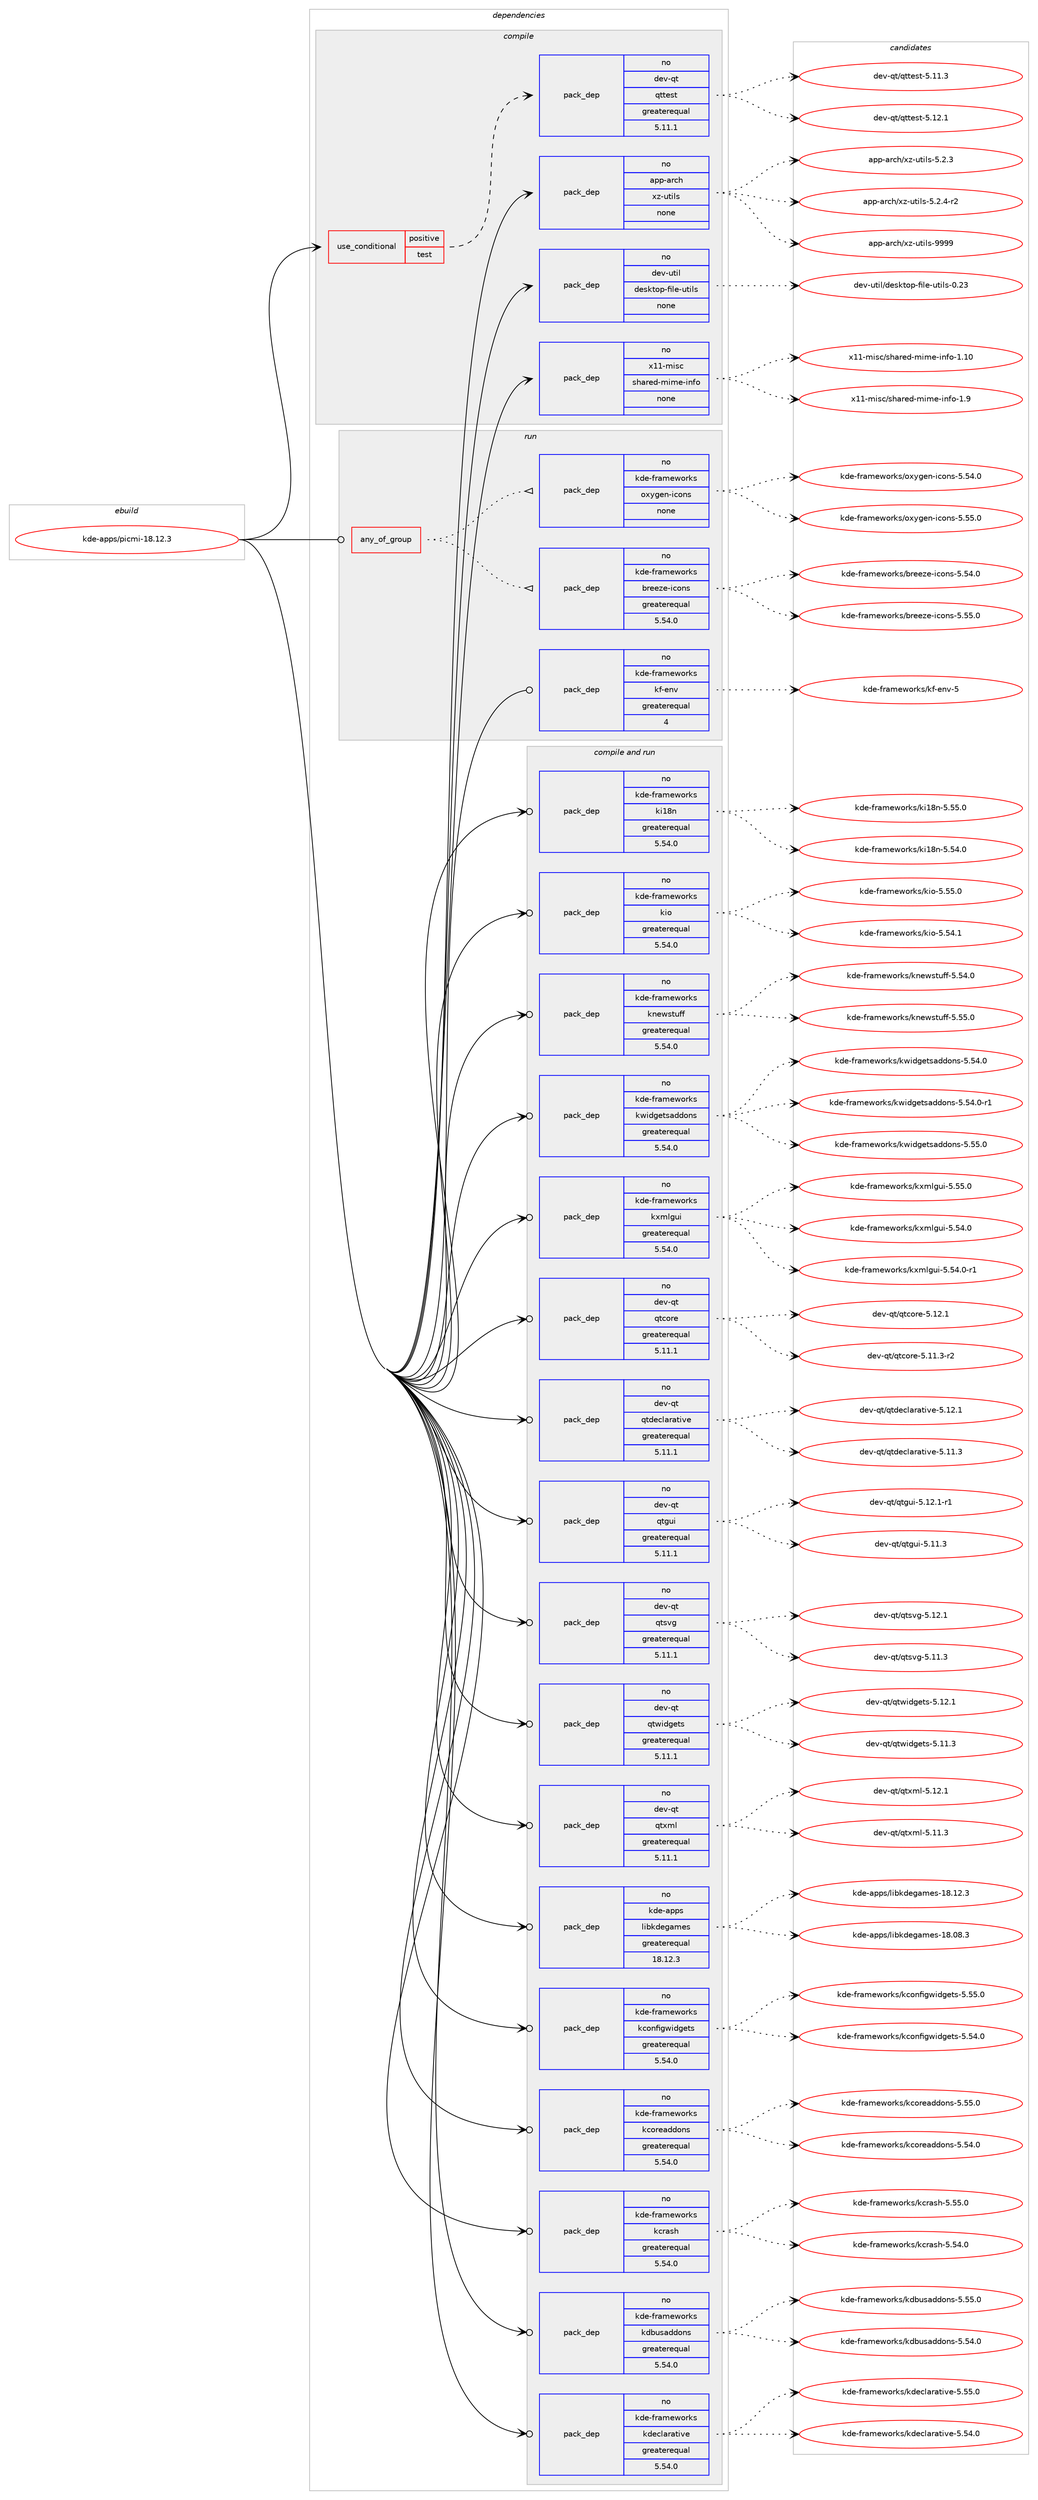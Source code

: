 digraph prolog {

# *************
# Graph options
# *************

newrank=true;
concentrate=true;
compound=true;
graph [rankdir=LR,fontname=Helvetica,fontsize=10,ranksep=1.5];#, ranksep=2.5, nodesep=0.2];
edge  [arrowhead=vee];
node  [fontname=Helvetica,fontsize=10];

# **********
# The ebuild
# **********

subgraph cluster_leftcol {
color=gray;
rank=same;
label=<<i>ebuild</i>>;
id [label="kde-apps/picmi-18.12.3", color=red, width=4, href="../kde-apps/picmi-18.12.3.svg"];
}

# ****************
# The dependencies
# ****************

subgraph cluster_midcol {
color=gray;
label=<<i>dependencies</i>>;
subgraph cluster_compile {
fillcolor="#eeeeee";
style=filled;
label=<<i>compile</i>>;
subgraph cond429284 {
dependency1583419 [label=<<TABLE BORDER="0" CELLBORDER="1" CELLSPACING="0" CELLPADDING="4"><TR><TD ROWSPAN="3" CELLPADDING="10">use_conditional</TD></TR><TR><TD>positive</TD></TR><TR><TD>test</TD></TR></TABLE>>, shape=none, color=red];
subgraph pack1129423 {
dependency1583420 [label=<<TABLE BORDER="0" CELLBORDER="1" CELLSPACING="0" CELLPADDING="4" WIDTH="220"><TR><TD ROWSPAN="6" CELLPADDING="30">pack_dep</TD></TR><TR><TD WIDTH="110">no</TD></TR><TR><TD>dev-qt</TD></TR><TR><TD>qttest</TD></TR><TR><TD>greaterequal</TD></TR><TR><TD>5.11.1</TD></TR></TABLE>>, shape=none, color=blue];
}
dependency1583419:e -> dependency1583420:w [weight=20,style="dashed",arrowhead="vee"];
}
id:e -> dependency1583419:w [weight=20,style="solid",arrowhead="vee"];
subgraph pack1129424 {
dependency1583421 [label=<<TABLE BORDER="0" CELLBORDER="1" CELLSPACING="0" CELLPADDING="4" WIDTH="220"><TR><TD ROWSPAN="6" CELLPADDING="30">pack_dep</TD></TR><TR><TD WIDTH="110">no</TD></TR><TR><TD>app-arch</TD></TR><TR><TD>xz-utils</TD></TR><TR><TD>none</TD></TR><TR><TD></TD></TR></TABLE>>, shape=none, color=blue];
}
id:e -> dependency1583421:w [weight=20,style="solid",arrowhead="vee"];
subgraph pack1129425 {
dependency1583422 [label=<<TABLE BORDER="0" CELLBORDER="1" CELLSPACING="0" CELLPADDING="4" WIDTH="220"><TR><TD ROWSPAN="6" CELLPADDING="30">pack_dep</TD></TR><TR><TD WIDTH="110">no</TD></TR><TR><TD>dev-util</TD></TR><TR><TD>desktop-file-utils</TD></TR><TR><TD>none</TD></TR><TR><TD></TD></TR></TABLE>>, shape=none, color=blue];
}
id:e -> dependency1583422:w [weight=20,style="solid",arrowhead="vee"];
subgraph pack1129426 {
dependency1583423 [label=<<TABLE BORDER="0" CELLBORDER="1" CELLSPACING="0" CELLPADDING="4" WIDTH="220"><TR><TD ROWSPAN="6" CELLPADDING="30">pack_dep</TD></TR><TR><TD WIDTH="110">no</TD></TR><TR><TD>x11-misc</TD></TR><TR><TD>shared-mime-info</TD></TR><TR><TD>none</TD></TR><TR><TD></TD></TR></TABLE>>, shape=none, color=blue];
}
id:e -> dependency1583423:w [weight=20,style="solid",arrowhead="vee"];
}
subgraph cluster_compileandrun {
fillcolor="#eeeeee";
style=filled;
label=<<i>compile and run</i>>;
subgraph pack1129427 {
dependency1583424 [label=<<TABLE BORDER="0" CELLBORDER="1" CELLSPACING="0" CELLPADDING="4" WIDTH="220"><TR><TD ROWSPAN="6" CELLPADDING="30">pack_dep</TD></TR><TR><TD WIDTH="110">no</TD></TR><TR><TD>dev-qt</TD></TR><TR><TD>qtcore</TD></TR><TR><TD>greaterequal</TD></TR><TR><TD>5.11.1</TD></TR></TABLE>>, shape=none, color=blue];
}
id:e -> dependency1583424:w [weight=20,style="solid",arrowhead="odotvee"];
subgraph pack1129428 {
dependency1583425 [label=<<TABLE BORDER="0" CELLBORDER="1" CELLSPACING="0" CELLPADDING="4" WIDTH="220"><TR><TD ROWSPAN="6" CELLPADDING="30">pack_dep</TD></TR><TR><TD WIDTH="110">no</TD></TR><TR><TD>dev-qt</TD></TR><TR><TD>qtdeclarative</TD></TR><TR><TD>greaterequal</TD></TR><TR><TD>5.11.1</TD></TR></TABLE>>, shape=none, color=blue];
}
id:e -> dependency1583425:w [weight=20,style="solid",arrowhead="odotvee"];
subgraph pack1129429 {
dependency1583426 [label=<<TABLE BORDER="0" CELLBORDER="1" CELLSPACING="0" CELLPADDING="4" WIDTH="220"><TR><TD ROWSPAN="6" CELLPADDING="30">pack_dep</TD></TR><TR><TD WIDTH="110">no</TD></TR><TR><TD>dev-qt</TD></TR><TR><TD>qtgui</TD></TR><TR><TD>greaterequal</TD></TR><TR><TD>5.11.1</TD></TR></TABLE>>, shape=none, color=blue];
}
id:e -> dependency1583426:w [weight=20,style="solid",arrowhead="odotvee"];
subgraph pack1129430 {
dependency1583427 [label=<<TABLE BORDER="0" CELLBORDER="1" CELLSPACING="0" CELLPADDING="4" WIDTH="220"><TR><TD ROWSPAN="6" CELLPADDING="30">pack_dep</TD></TR><TR><TD WIDTH="110">no</TD></TR><TR><TD>dev-qt</TD></TR><TR><TD>qtsvg</TD></TR><TR><TD>greaterequal</TD></TR><TR><TD>5.11.1</TD></TR></TABLE>>, shape=none, color=blue];
}
id:e -> dependency1583427:w [weight=20,style="solid",arrowhead="odotvee"];
subgraph pack1129431 {
dependency1583428 [label=<<TABLE BORDER="0" CELLBORDER="1" CELLSPACING="0" CELLPADDING="4" WIDTH="220"><TR><TD ROWSPAN="6" CELLPADDING="30">pack_dep</TD></TR><TR><TD WIDTH="110">no</TD></TR><TR><TD>dev-qt</TD></TR><TR><TD>qtwidgets</TD></TR><TR><TD>greaterequal</TD></TR><TR><TD>5.11.1</TD></TR></TABLE>>, shape=none, color=blue];
}
id:e -> dependency1583428:w [weight=20,style="solid",arrowhead="odotvee"];
subgraph pack1129432 {
dependency1583429 [label=<<TABLE BORDER="0" CELLBORDER="1" CELLSPACING="0" CELLPADDING="4" WIDTH="220"><TR><TD ROWSPAN="6" CELLPADDING="30">pack_dep</TD></TR><TR><TD WIDTH="110">no</TD></TR><TR><TD>dev-qt</TD></TR><TR><TD>qtxml</TD></TR><TR><TD>greaterequal</TD></TR><TR><TD>5.11.1</TD></TR></TABLE>>, shape=none, color=blue];
}
id:e -> dependency1583429:w [weight=20,style="solid",arrowhead="odotvee"];
subgraph pack1129433 {
dependency1583430 [label=<<TABLE BORDER="0" CELLBORDER="1" CELLSPACING="0" CELLPADDING="4" WIDTH="220"><TR><TD ROWSPAN="6" CELLPADDING="30">pack_dep</TD></TR><TR><TD WIDTH="110">no</TD></TR><TR><TD>kde-apps</TD></TR><TR><TD>libkdegames</TD></TR><TR><TD>greaterequal</TD></TR><TR><TD>18.12.3</TD></TR></TABLE>>, shape=none, color=blue];
}
id:e -> dependency1583430:w [weight=20,style="solid",arrowhead="odotvee"];
subgraph pack1129434 {
dependency1583431 [label=<<TABLE BORDER="0" CELLBORDER="1" CELLSPACING="0" CELLPADDING="4" WIDTH="220"><TR><TD ROWSPAN="6" CELLPADDING="30">pack_dep</TD></TR><TR><TD WIDTH="110">no</TD></TR><TR><TD>kde-frameworks</TD></TR><TR><TD>kconfigwidgets</TD></TR><TR><TD>greaterequal</TD></TR><TR><TD>5.54.0</TD></TR></TABLE>>, shape=none, color=blue];
}
id:e -> dependency1583431:w [weight=20,style="solid",arrowhead="odotvee"];
subgraph pack1129435 {
dependency1583432 [label=<<TABLE BORDER="0" CELLBORDER="1" CELLSPACING="0" CELLPADDING="4" WIDTH="220"><TR><TD ROWSPAN="6" CELLPADDING="30">pack_dep</TD></TR><TR><TD WIDTH="110">no</TD></TR><TR><TD>kde-frameworks</TD></TR><TR><TD>kcoreaddons</TD></TR><TR><TD>greaterequal</TD></TR><TR><TD>5.54.0</TD></TR></TABLE>>, shape=none, color=blue];
}
id:e -> dependency1583432:w [weight=20,style="solid",arrowhead="odotvee"];
subgraph pack1129436 {
dependency1583433 [label=<<TABLE BORDER="0" CELLBORDER="1" CELLSPACING="0" CELLPADDING="4" WIDTH="220"><TR><TD ROWSPAN="6" CELLPADDING="30">pack_dep</TD></TR><TR><TD WIDTH="110">no</TD></TR><TR><TD>kde-frameworks</TD></TR><TR><TD>kcrash</TD></TR><TR><TD>greaterequal</TD></TR><TR><TD>5.54.0</TD></TR></TABLE>>, shape=none, color=blue];
}
id:e -> dependency1583433:w [weight=20,style="solid",arrowhead="odotvee"];
subgraph pack1129437 {
dependency1583434 [label=<<TABLE BORDER="0" CELLBORDER="1" CELLSPACING="0" CELLPADDING="4" WIDTH="220"><TR><TD ROWSPAN="6" CELLPADDING="30">pack_dep</TD></TR><TR><TD WIDTH="110">no</TD></TR><TR><TD>kde-frameworks</TD></TR><TR><TD>kdbusaddons</TD></TR><TR><TD>greaterequal</TD></TR><TR><TD>5.54.0</TD></TR></TABLE>>, shape=none, color=blue];
}
id:e -> dependency1583434:w [weight=20,style="solid",arrowhead="odotvee"];
subgraph pack1129438 {
dependency1583435 [label=<<TABLE BORDER="0" CELLBORDER="1" CELLSPACING="0" CELLPADDING="4" WIDTH="220"><TR><TD ROWSPAN="6" CELLPADDING="30">pack_dep</TD></TR><TR><TD WIDTH="110">no</TD></TR><TR><TD>kde-frameworks</TD></TR><TR><TD>kdeclarative</TD></TR><TR><TD>greaterequal</TD></TR><TR><TD>5.54.0</TD></TR></TABLE>>, shape=none, color=blue];
}
id:e -> dependency1583435:w [weight=20,style="solid",arrowhead="odotvee"];
subgraph pack1129439 {
dependency1583436 [label=<<TABLE BORDER="0" CELLBORDER="1" CELLSPACING="0" CELLPADDING="4" WIDTH="220"><TR><TD ROWSPAN="6" CELLPADDING="30">pack_dep</TD></TR><TR><TD WIDTH="110">no</TD></TR><TR><TD>kde-frameworks</TD></TR><TR><TD>ki18n</TD></TR><TR><TD>greaterequal</TD></TR><TR><TD>5.54.0</TD></TR></TABLE>>, shape=none, color=blue];
}
id:e -> dependency1583436:w [weight=20,style="solid",arrowhead="odotvee"];
subgraph pack1129440 {
dependency1583437 [label=<<TABLE BORDER="0" CELLBORDER="1" CELLSPACING="0" CELLPADDING="4" WIDTH="220"><TR><TD ROWSPAN="6" CELLPADDING="30">pack_dep</TD></TR><TR><TD WIDTH="110">no</TD></TR><TR><TD>kde-frameworks</TD></TR><TR><TD>kio</TD></TR><TR><TD>greaterequal</TD></TR><TR><TD>5.54.0</TD></TR></TABLE>>, shape=none, color=blue];
}
id:e -> dependency1583437:w [weight=20,style="solid",arrowhead="odotvee"];
subgraph pack1129441 {
dependency1583438 [label=<<TABLE BORDER="0" CELLBORDER="1" CELLSPACING="0" CELLPADDING="4" WIDTH="220"><TR><TD ROWSPAN="6" CELLPADDING="30">pack_dep</TD></TR><TR><TD WIDTH="110">no</TD></TR><TR><TD>kde-frameworks</TD></TR><TR><TD>knewstuff</TD></TR><TR><TD>greaterequal</TD></TR><TR><TD>5.54.0</TD></TR></TABLE>>, shape=none, color=blue];
}
id:e -> dependency1583438:w [weight=20,style="solid",arrowhead="odotvee"];
subgraph pack1129442 {
dependency1583439 [label=<<TABLE BORDER="0" CELLBORDER="1" CELLSPACING="0" CELLPADDING="4" WIDTH="220"><TR><TD ROWSPAN="6" CELLPADDING="30">pack_dep</TD></TR><TR><TD WIDTH="110">no</TD></TR><TR><TD>kde-frameworks</TD></TR><TR><TD>kwidgetsaddons</TD></TR><TR><TD>greaterequal</TD></TR><TR><TD>5.54.0</TD></TR></TABLE>>, shape=none, color=blue];
}
id:e -> dependency1583439:w [weight=20,style="solid",arrowhead="odotvee"];
subgraph pack1129443 {
dependency1583440 [label=<<TABLE BORDER="0" CELLBORDER="1" CELLSPACING="0" CELLPADDING="4" WIDTH="220"><TR><TD ROWSPAN="6" CELLPADDING="30">pack_dep</TD></TR><TR><TD WIDTH="110">no</TD></TR><TR><TD>kde-frameworks</TD></TR><TR><TD>kxmlgui</TD></TR><TR><TD>greaterequal</TD></TR><TR><TD>5.54.0</TD></TR></TABLE>>, shape=none, color=blue];
}
id:e -> dependency1583440:w [weight=20,style="solid",arrowhead="odotvee"];
}
subgraph cluster_run {
fillcolor="#eeeeee";
style=filled;
label=<<i>run</i>>;
subgraph any24073 {
dependency1583441 [label=<<TABLE BORDER="0" CELLBORDER="1" CELLSPACING="0" CELLPADDING="4"><TR><TD CELLPADDING="10">any_of_group</TD></TR></TABLE>>, shape=none, color=red];subgraph pack1129444 {
dependency1583442 [label=<<TABLE BORDER="0" CELLBORDER="1" CELLSPACING="0" CELLPADDING="4" WIDTH="220"><TR><TD ROWSPAN="6" CELLPADDING="30">pack_dep</TD></TR><TR><TD WIDTH="110">no</TD></TR><TR><TD>kde-frameworks</TD></TR><TR><TD>breeze-icons</TD></TR><TR><TD>greaterequal</TD></TR><TR><TD>5.54.0</TD></TR></TABLE>>, shape=none, color=blue];
}
dependency1583441:e -> dependency1583442:w [weight=20,style="dotted",arrowhead="oinv"];
subgraph pack1129445 {
dependency1583443 [label=<<TABLE BORDER="0" CELLBORDER="1" CELLSPACING="0" CELLPADDING="4" WIDTH="220"><TR><TD ROWSPAN="6" CELLPADDING="30">pack_dep</TD></TR><TR><TD WIDTH="110">no</TD></TR><TR><TD>kde-frameworks</TD></TR><TR><TD>oxygen-icons</TD></TR><TR><TD>none</TD></TR><TR><TD></TD></TR></TABLE>>, shape=none, color=blue];
}
dependency1583441:e -> dependency1583443:w [weight=20,style="dotted",arrowhead="oinv"];
}
id:e -> dependency1583441:w [weight=20,style="solid",arrowhead="odot"];
subgraph pack1129446 {
dependency1583444 [label=<<TABLE BORDER="0" CELLBORDER="1" CELLSPACING="0" CELLPADDING="4" WIDTH="220"><TR><TD ROWSPAN="6" CELLPADDING="30">pack_dep</TD></TR><TR><TD WIDTH="110">no</TD></TR><TR><TD>kde-frameworks</TD></TR><TR><TD>kf-env</TD></TR><TR><TD>greaterequal</TD></TR><TR><TD>4</TD></TR></TABLE>>, shape=none, color=blue];
}
id:e -> dependency1583444:w [weight=20,style="solid",arrowhead="odot"];
}
}

# **************
# The candidates
# **************

subgraph cluster_choices {
rank=same;
color=gray;
label=<<i>candidates</i>>;

subgraph choice1129423 {
color=black;
nodesep=1;
choice100101118451131164711311611610111511645534649494651 [label="dev-qt/qttest-5.11.3", color=red, width=4,href="../dev-qt/qttest-5.11.3.svg"];
choice100101118451131164711311611610111511645534649504649 [label="dev-qt/qttest-5.12.1", color=red, width=4,href="../dev-qt/qttest-5.12.1.svg"];
dependency1583420:e -> choice100101118451131164711311611610111511645534649494651:w [style=dotted,weight="100"];
dependency1583420:e -> choice100101118451131164711311611610111511645534649504649:w [style=dotted,weight="100"];
}
subgraph choice1129424 {
color=black;
nodesep=1;
choice971121124597114991044712012245117116105108115455346504651 [label="app-arch/xz-utils-5.2.3", color=red, width=4,href="../app-arch/xz-utils-5.2.3.svg"];
choice9711211245971149910447120122451171161051081154553465046524511450 [label="app-arch/xz-utils-5.2.4-r2", color=red, width=4,href="../app-arch/xz-utils-5.2.4-r2.svg"];
choice9711211245971149910447120122451171161051081154557575757 [label="app-arch/xz-utils-9999", color=red, width=4,href="../app-arch/xz-utils-9999.svg"];
dependency1583421:e -> choice971121124597114991044712012245117116105108115455346504651:w [style=dotted,weight="100"];
dependency1583421:e -> choice9711211245971149910447120122451171161051081154553465046524511450:w [style=dotted,weight="100"];
dependency1583421:e -> choice9711211245971149910447120122451171161051081154557575757:w [style=dotted,weight="100"];
}
subgraph choice1129425 {
color=black;
nodesep=1;
choice100101118451171161051084710010111510711611111245102105108101451171161051081154548465051 [label="dev-util/desktop-file-utils-0.23", color=red, width=4,href="../dev-util/desktop-file-utils-0.23.svg"];
dependency1583422:e -> choice100101118451171161051084710010111510711611111245102105108101451171161051081154548465051:w [style=dotted,weight="100"];
}
subgraph choice1129426 {
color=black;
nodesep=1;
choice12049494510910511599471151049711410110045109105109101451051101021114549464948 [label="x11-misc/shared-mime-info-1.10", color=red, width=4,href="../x11-misc/shared-mime-info-1.10.svg"];
choice120494945109105115994711510497114101100451091051091014510511010211145494657 [label="x11-misc/shared-mime-info-1.9", color=red, width=4,href="../x11-misc/shared-mime-info-1.9.svg"];
dependency1583423:e -> choice12049494510910511599471151049711410110045109105109101451051101021114549464948:w [style=dotted,weight="100"];
dependency1583423:e -> choice120494945109105115994711510497114101100451091051091014510511010211145494657:w [style=dotted,weight="100"];
}
subgraph choice1129427 {
color=black;
nodesep=1;
choice100101118451131164711311699111114101455346494946514511450 [label="dev-qt/qtcore-5.11.3-r2", color=red, width=4,href="../dev-qt/qtcore-5.11.3-r2.svg"];
choice10010111845113116471131169911111410145534649504649 [label="dev-qt/qtcore-5.12.1", color=red, width=4,href="../dev-qt/qtcore-5.12.1.svg"];
dependency1583424:e -> choice100101118451131164711311699111114101455346494946514511450:w [style=dotted,weight="100"];
dependency1583424:e -> choice10010111845113116471131169911111410145534649504649:w [style=dotted,weight="100"];
}
subgraph choice1129428 {
color=black;
nodesep=1;
choice100101118451131164711311610010199108971149711610511810145534649494651 [label="dev-qt/qtdeclarative-5.11.3", color=red, width=4,href="../dev-qt/qtdeclarative-5.11.3.svg"];
choice100101118451131164711311610010199108971149711610511810145534649504649 [label="dev-qt/qtdeclarative-5.12.1", color=red, width=4,href="../dev-qt/qtdeclarative-5.12.1.svg"];
dependency1583425:e -> choice100101118451131164711311610010199108971149711610511810145534649494651:w [style=dotted,weight="100"];
dependency1583425:e -> choice100101118451131164711311610010199108971149711610511810145534649504649:w [style=dotted,weight="100"];
}
subgraph choice1129429 {
color=black;
nodesep=1;
choice100101118451131164711311610311710545534649494651 [label="dev-qt/qtgui-5.11.3", color=red, width=4,href="../dev-qt/qtgui-5.11.3.svg"];
choice1001011184511311647113116103117105455346495046494511449 [label="dev-qt/qtgui-5.12.1-r1", color=red, width=4,href="../dev-qt/qtgui-5.12.1-r1.svg"];
dependency1583426:e -> choice100101118451131164711311610311710545534649494651:w [style=dotted,weight="100"];
dependency1583426:e -> choice1001011184511311647113116103117105455346495046494511449:w [style=dotted,weight="100"];
}
subgraph choice1129430 {
color=black;
nodesep=1;
choice100101118451131164711311611511810345534649494651 [label="dev-qt/qtsvg-5.11.3", color=red, width=4,href="../dev-qt/qtsvg-5.11.3.svg"];
choice100101118451131164711311611511810345534649504649 [label="dev-qt/qtsvg-5.12.1", color=red, width=4,href="../dev-qt/qtsvg-5.12.1.svg"];
dependency1583427:e -> choice100101118451131164711311611511810345534649494651:w [style=dotted,weight="100"];
dependency1583427:e -> choice100101118451131164711311611511810345534649504649:w [style=dotted,weight="100"];
}
subgraph choice1129431 {
color=black;
nodesep=1;
choice100101118451131164711311611910510010310111611545534649494651 [label="dev-qt/qtwidgets-5.11.3", color=red, width=4,href="../dev-qt/qtwidgets-5.11.3.svg"];
choice100101118451131164711311611910510010310111611545534649504649 [label="dev-qt/qtwidgets-5.12.1", color=red, width=4,href="../dev-qt/qtwidgets-5.12.1.svg"];
dependency1583428:e -> choice100101118451131164711311611910510010310111611545534649494651:w [style=dotted,weight="100"];
dependency1583428:e -> choice100101118451131164711311611910510010310111611545534649504649:w [style=dotted,weight="100"];
}
subgraph choice1129432 {
color=black;
nodesep=1;
choice100101118451131164711311612010910845534649494651 [label="dev-qt/qtxml-5.11.3", color=red, width=4,href="../dev-qt/qtxml-5.11.3.svg"];
choice100101118451131164711311612010910845534649504649 [label="dev-qt/qtxml-5.12.1", color=red, width=4,href="../dev-qt/qtxml-5.12.1.svg"];
dependency1583429:e -> choice100101118451131164711311612010910845534649494651:w [style=dotted,weight="100"];
dependency1583429:e -> choice100101118451131164711311612010910845534649504649:w [style=dotted,weight="100"];
}
subgraph choice1129433 {
color=black;
nodesep=1;
choice10710010145971121121154710810598107100101103971091011154549564648564651 [label="kde-apps/libkdegames-18.08.3", color=red, width=4,href="../kde-apps/libkdegames-18.08.3.svg"];
choice10710010145971121121154710810598107100101103971091011154549564649504651 [label="kde-apps/libkdegames-18.12.3", color=red, width=4,href="../kde-apps/libkdegames-18.12.3.svg"];
dependency1583430:e -> choice10710010145971121121154710810598107100101103971091011154549564648564651:w [style=dotted,weight="100"];
dependency1583430:e -> choice10710010145971121121154710810598107100101103971091011154549564649504651:w [style=dotted,weight="100"];
}
subgraph choice1129434 {
color=black;
nodesep=1;
choice1071001014510211497109101119111114107115471079911111010210510311910510010310111611545534653524648 [label="kde-frameworks/kconfigwidgets-5.54.0", color=red, width=4,href="../kde-frameworks/kconfigwidgets-5.54.0.svg"];
choice1071001014510211497109101119111114107115471079911111010210510311910510010310111611545534653534648 [label="kde-frameworks/kconfigwidgets-5.55.0", color=red, width=4,href="../kde-frameworks/kconfigwidgets-5.55.0.svg"];
dependency1583431:e -> choice1071001014510211497109101119111114107115471079911111010210510311910510010310111611545534653524648:w [style=dotted,weight="100"];
dependency1583431:e -> choice1071001014510211497109101119111114107115471079911111010210510311910510010310111611545534653534648:w [style=dotted,weight="100"];
}
subgraph choice1129435 {
color=black;
nodesep=1;
choice107100101451021149710910111911111410711547107991111141019710010011111011545534653524648 [label="kde-frameworks/kcoreaddons-5.54.0", color=red, width=4,href="../kde-frameworks/kcoreaddons-5.54.0.svg"];
choice107100101451021149710910111911111410711547107991111141019710010011111011545534653534648 [label="kde-frameworks/kcoreaddons-5.55.0", color=red, width=4,href="../kde-frameworks/kcoreaddons-5.55.0.svg"];
dependency1583432:e -> choice107100101451021149710910111911111410711547107991111141019710010011111011545534653524648:w [style=dotted,weight="100"];
dependency1583432:e -> choice107100101451021149710910111911111410711547107991111141019710010011111011545534653534648:w [style=dotted,weight="100"];
}
subgraph choice1129436 {
color=black;
nodesep=1;
choice107100101451021149710910111911111410711547107991149711510445534653524648 [label="kde-frameworks/kcrash-5.54.0", color=red, width=4,href="../kde-frameworks/kcrash-5.54.0.svg"];
choice107100101451021149710910111911111410711547107991149711510445534653534648 [label="kde-frameworks/kcrash-5.55.0", color=red, width=4,href="../kde-frameworks/kcrash-5.55.0.svg"];
dependency1583433:e -> choice107100101451021149710910111911111410711547107991149711510445534653524648:w [style=dotted,weight="100"];
dependency1583433:e -> choice107100101451021149710910111911111410711547107991149711510445534653534648:w [style=dotted,weight="100"];
}
subgraph choice1129437 {
color=black;
nodesep=1;
choice107100101451021149710910111911111410711547107100981171159710010011111011545534653524648 [label="kde-frameworks/kdbusaddons-5.54.0", color=red, width=4,href="../kde-frameworks/kdbusaddons-5.54.0.svg"];
choice107100101451021149710910111911111410711547107100981171159710010011111011545534653534648 [label="kde-frameworks/kdbusaddons-5.55.0", color=red, width=4,href="../kde-frameworks/kdbusaddons-5.55.0.svg"];
dependency1583434:e -> choice107100101451021149710910111911111410711547107100981171159710010011111011545534653524648:w [style=dotted,weight="100"];
dependency1583434:e -> choice107100101451021149710910111911111410711547107100981171159710010011111011545534653534648:w [style=dotted,weight="100"];
}
subgraph choice1129438 {
color=black;
nodesep=1;
choice10710010145102114971091011191111141071154710710010199108971149711610511810145534653524648 [label="kde-frameworks/kdeclarative-5.54.0", color=red, width=4,href="../kde-frameworks/kdeclarative-5.54.0.svg"];
choice10710010145102114971091011191111141071154710710010199108971149711610511810145534653534648 [label="kde-frameworks/kdeclarative-5.55.0", color=red, width=4,href="../kde-frameworks/kdeclarative-5.55.0.svg"];
dependency1583435:e -> choice10710010145102114971091011191111141071154710710010199108971149711610511810145534653524648:w [style=dotted,weight="100"];
dependency1583435:e -> choice10710010145102114971091011191111141071154710710010199108971149711610511810145534653534648:w [style=dotted,weight="100"];
}
subgraph choice1129439 {
color=black;
nodesep=1;
choice107100101451021149710910111911111410711547107105495611045534653524648 [label="kde-frameworks/ki18n-5.54.0", color=red, width=4,href="../kde-frameworks/ki18n-5.54.0.svg"];
choice107100101451021149710910111911111410711547107105495611045534653534648 [label="kde-frameworks/ki18n-5.55.0", color=red, width=4,href="../kde-frameworks/ki18n-5.55.0.svg"];
dependency1583436:e -> choice107100101451021149710910111911111410711547107105495611045534653524648:w [style=dotted,weight="100"];
dependency1583436:e -> choice107100101451021149710910111911111410711547107105495611045534653534648:w [style=dotted,weight="100"];
}
subgraph choice1129440 {
color=black;
nodesep=1;
choice10710010145102114971091011191111141071154710710511145534653524649 [label="kde-frameworks/kio-5.54.1", color=red, width=4,href="../kde-frameworks/kio-5.54.1.svg"];
choice10710010145102114971091011191111141071154710710511145534653534648 [label="kde-frameworks/kio-5.55.0", color=red, width=4,href="../kde-frameworks/kio-5.55.0.svg"];
dependency1583437:e -> choice10710010145102114971091011191111141071154710710511145534653524649:w [style=dotted,weight="100"];
dependency1583437:e -> choice10710010145102114971091011191111141071154710710511145534653534648:w [style=dotted,weight="100"];
}
subgraph choice1129441 {
color=black;
nodesep=1;
choice10710010145102114971091011191111141071154710711010111911511611710210245534653524648 [label="kde-frameworks/knewstuff-5.54.0", color=red, width=4,href="../kde-frameworks/knewstuff-5.54.0.svg"];
choice10710010145102114971091011191111141071154710711010111911511611710210245534653534648 [label="kde-frameworks/knewstuff-5.55.0", color=red, width=4,href="../kde-frameworks/knewstuff-5.55.0.svg"];
dependency1583438:e -> choice10710010145102114971091011191111141071154710711010111911511611710210245534653524648:w [style=dotted,weight="100"];
dependency1583438:e -> choice10710010145102114971091011191111141071154710711010111911511611710210245534653534648:w [style=dotted,weight="100"];
}
subgraph choice1129442 {
color=black;
nodesep=1;
choice1071001014510211497109101119111114107115471071191051001031011161159710010011111011545534653524648 [label="kde-frameworks/kwidgetsaddons-5.54.0", color=red, width=4,href="../kde-frameworks/kwidgetsaddons-5.54.0.svg"];
choice10710010145102114971091011191111141071154710711910510010310111611597100100111110115455346535246484511449 [label="kde-frameworks/kwidgetsaddons-5.54.0-r1", color=red, width=4,href="../kde-frameworks/kwidgetsaddons-5.54.0-r1.svg"];
choice1071001014510211497109101119111114107115471071191051001031011161159710010011111011545534653534648 [label="kde-frameworks/kwidgetsaddons-5.55.0", color=red, width=4,href="../kde-frameworks/kwidgetsaddons-5.55.0.svg"];
dependency1583439:e -> choice1071001014510211497109101119111114107115471071191051001031011161159710010011111011545534653524648:w [style=dotted,weight="100"];
dependency1583439:e -> choice10710010145102114971091011191111141071154710711910510010310111611597100100111110115455346535246484511449:w [style=dotted,weight="100"];
dependency1583439:e -> choice1071001014510211497109101119111114107115471071191051001031011161159710010011111011545534653534648:w [style=dotted,weight="100"];
}
subgraph choice1129443 {
color=black;
nodesep=1;
choice10710010145102114971091011191111141071154710712010910810311710545534653524648 [label="kde-frameworks/kxmlgui-5.54.0", color=red, width=4,href="../kde-frameworks/kxmlgui-5.54.0.svg"];
choice107100101451021149710910111911111410711547107120109108103117105455346535246484511449 [label="kde-frameworks/kxmlgui-5.54.0-r1", color=red, width=4,href="../kde-frameworks/kxmlgui-5.54.0-r1.svg"];
choice10710010145102114971091011191111141071154710712010910810311710545534653534648 [label="kde-frameworks/kxmlgui-5.55.0", color=red, width=4,href="../kde-frameworks/kxmlgui-5.55.0.svg"];
dependency1583440:e -> choice10710010145102114971091011191111141071154710712010910810311710545534653524648:w [style=dotted,weight="100"];
dependency1583440:e -> choice107100101451021149710910111911111410711547107120109108103117105455346535246484511449:w [style=dotted,weight="100"];
dependency1583440:e -> choice10710010145102114971091011191111141071154710712010910810311710545534653534648:w [style=dotted,weight="100"];
}
subgraph choice1129444 {
color=black;
nodesep=1;
choice10710010145102114971091011191111141071154798114101101122101451059911111011545534653524648 [label="kde-frameworks/breeze-icons-5.54.0", color=red, width=4,href="../kde-frameworks/breeze-icons-5.54.0.svg"];
choice10710010145102114971091011191111141071154798114101101122101451059911111011545534653534648 [label="kde-frameworks/breeze-icons-5.55.0", color=red, width=4,href="../kde-frameworks/breeze-icons-5.55.0.svg"];
dependency1583442:e -> choice10710010145102114971091011191111141071154798114101101122101451059911111011545534653524648:w [style=dotted,weight="100"];
dependency1583442:e -> choice10710010145102114971091011191111141071154798114101101122101451059911111011545534653534648:w [style=dotted,weight="100"];
}
subgraph choice1129445 {
color=black;
nodesep=1;
choice107100101451021149710910111911111410711547111120121103101110451059911111011545534653524648 [label="kde-frameworks/oxygen-icons-5.54.0", color=red, width=4,href="../kde-frameworks/oxygen-icons-5.54.0.svg"];
choice107100101451021149710910111911111410711547111120121103101110451059911111011545534653534648 [label="kde-frameworks/oxygen-icons-5.55.0", color=red, width=4,href="../kde-frameworks/oxygen-icons-5.55.0.svg"];
dependency1583443:e -> choice107100101451021149710910111911111410711547111120121103101110451059911111011545534653524648:w [style=dotted,weight="100"];
dependency1583443:e -> choice107100101451021149710910111911111410711547111120121103101110451059911111011545534653534648:w [style=dotted,weight="100"];
}
subgraph choice1129446 {
color=black;
nodesep=1;
choice107100101451021149710910111911111410711547107102451011101184553 [label="kde-frameworks/kf-env-5", color=red, width=4,href="../kde-frameworks/kf-env-5.svg"];
dependency1583444:e -> choice107100101451021149710910111911111410711547107102451011101184553:w [style=dotted,weight="100"];
}
}

}
